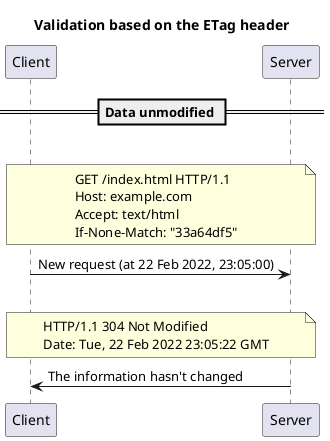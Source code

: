 @startuml

title "Validation based on the ETag header"

participant Client
participant Server

== Data unmodified ==

|||

note over Client, Server
GET /index.html HTTP/1.1
Host: example.com
Accept: text/html
If-None-Match: "33a64df5"
end note
Client -> Server: New request (at 22 Feb 2022, 23:05:00)

|||

note over Client, Server
HTTP/1.1 304 Not Modified
Date: Tue, 22 Feb 2022 23:05:22 GMT
end note
Server -> Client: The information hasn't changed

@enduml
